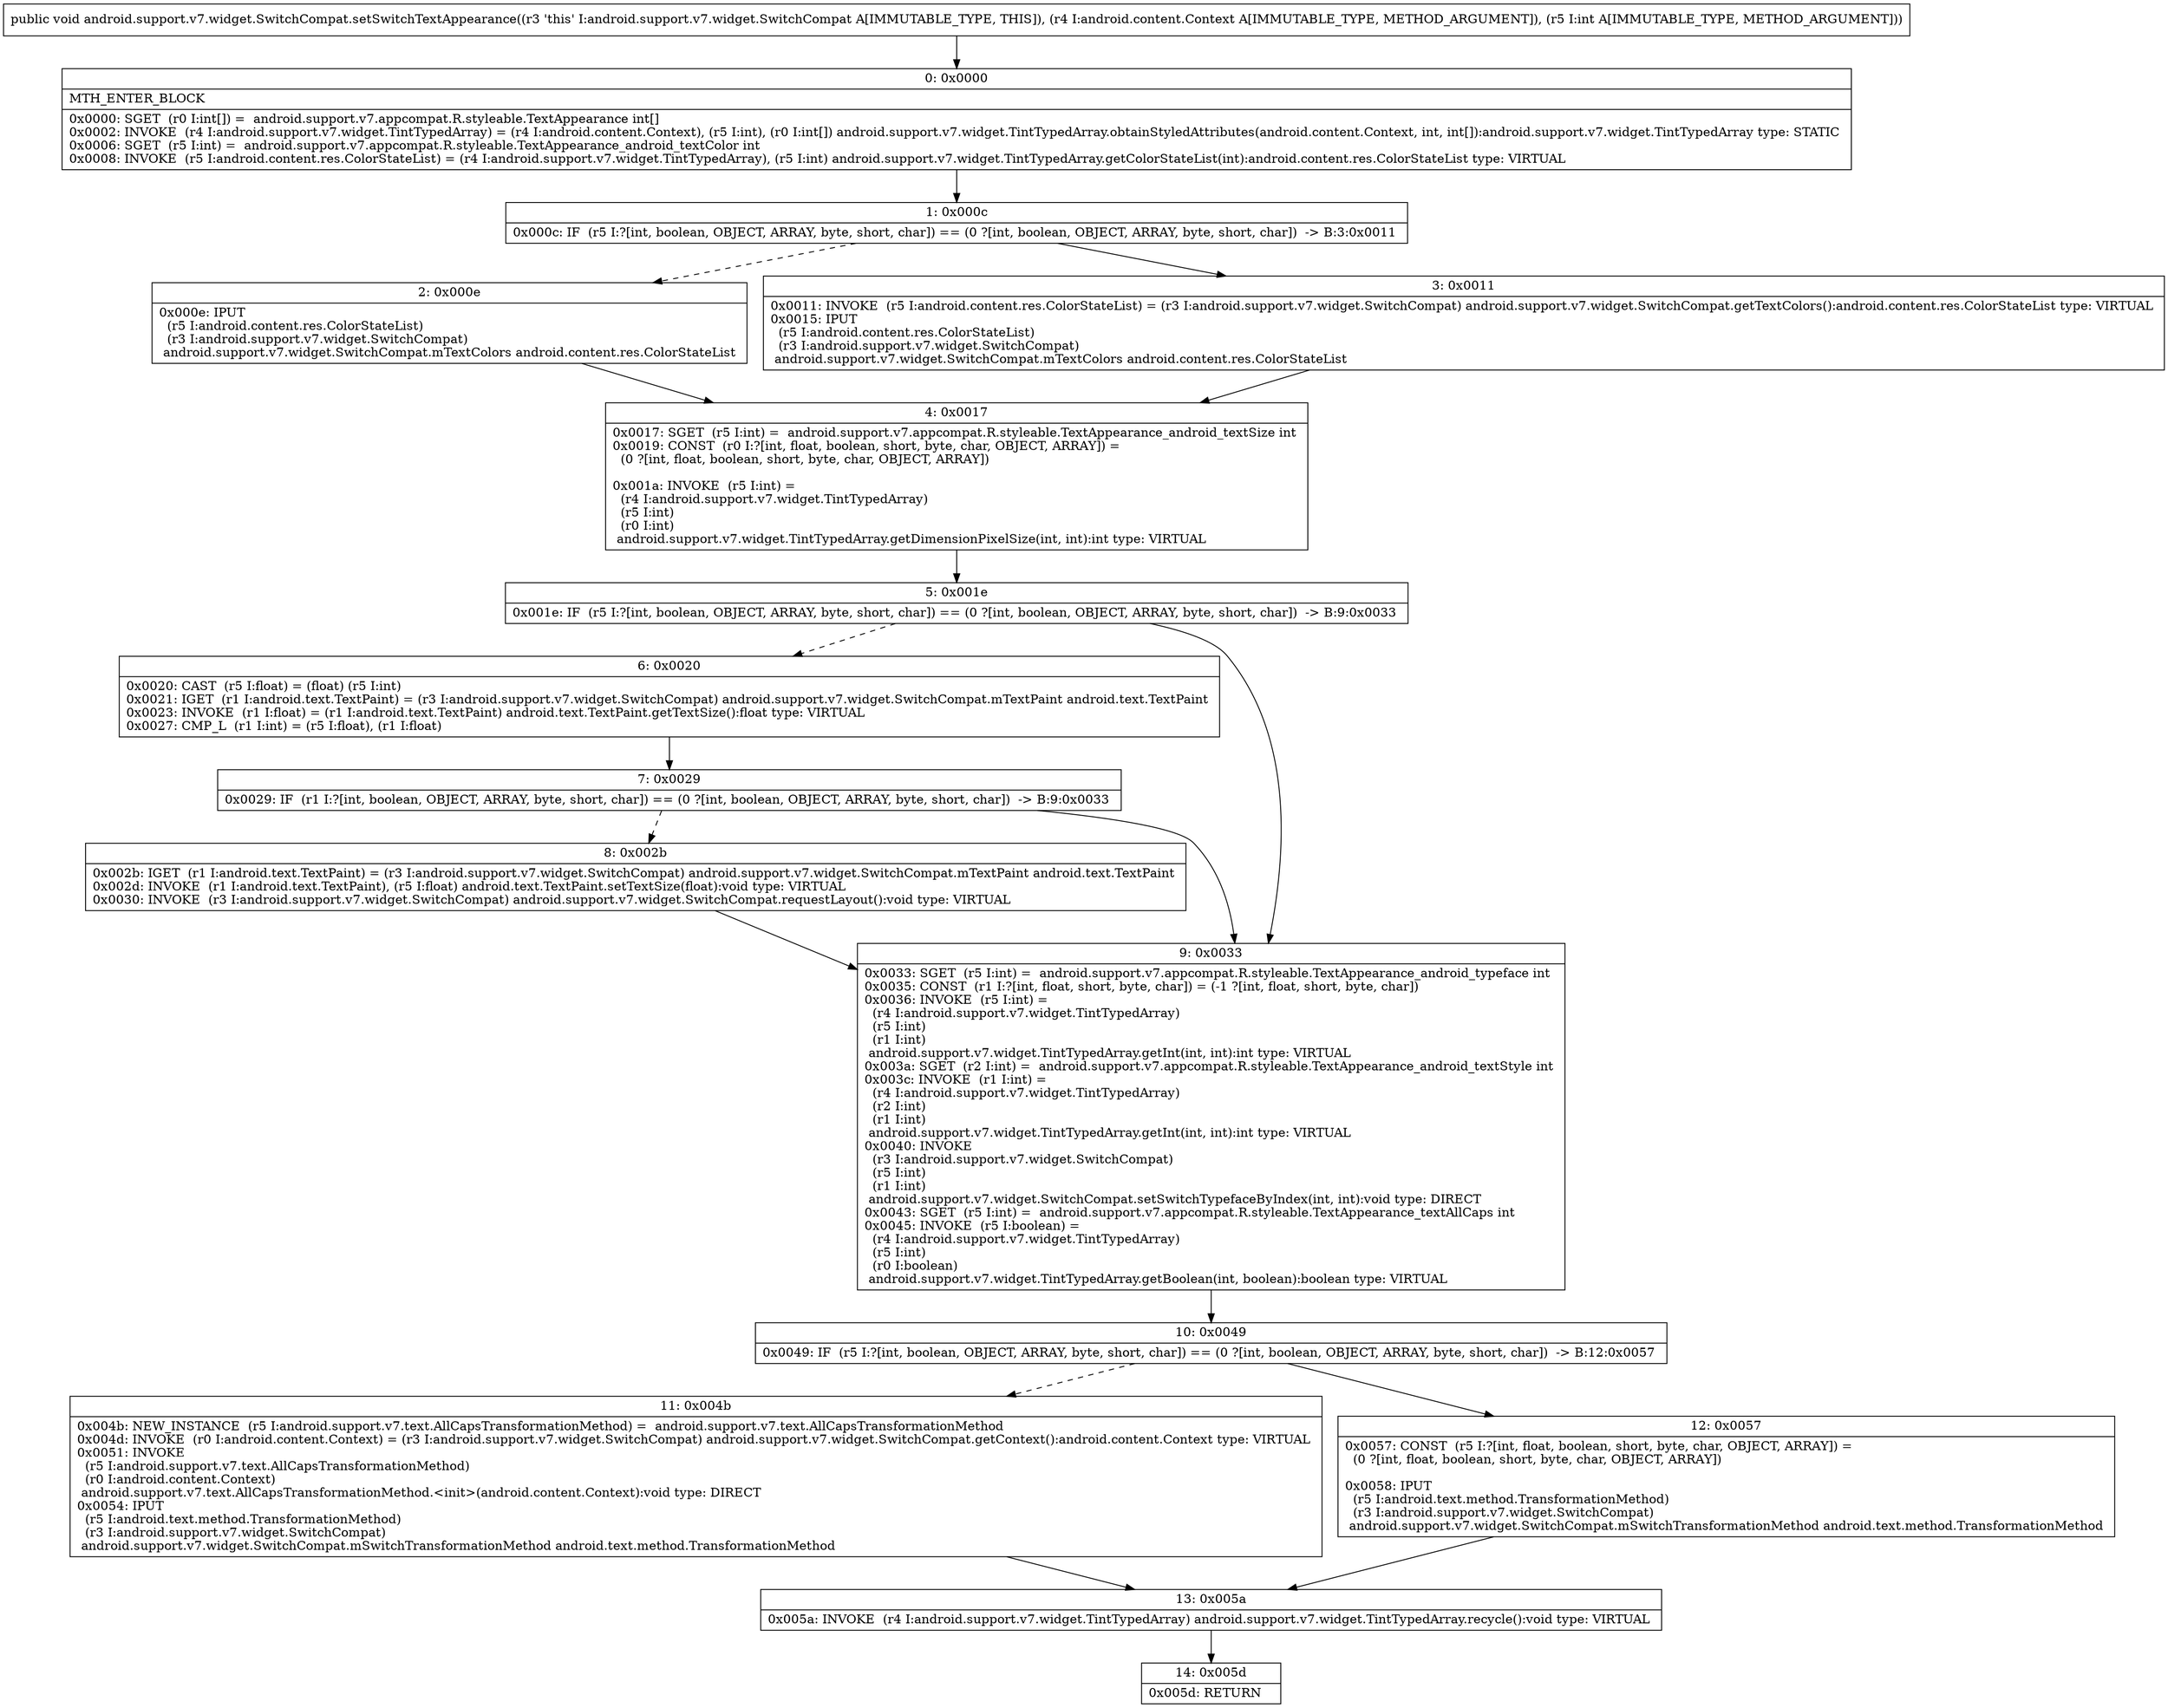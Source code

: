 digraph "CFG forandroid.support.v7.widget.SwitchCompat.setSwitchTextAppearance(Landroid\/content\/Context;I)V" {
Node_0 [shape=record,label="{0\:\ 0x0000|MTH_ENTER_BLOCK\l|0x0000: SGET  (r0 I:int[]) =  android.support.v7.appcompat.R.styleable.TextAppearance int[] \l0x0002: INVOKE  (r4 I:android.support.v7.widget.TintTypedArray) = (r4 I:android.content.Context), (r5 I:int), (r0 I:int[]) android.support.v7.widget.TintTypedArray.obtainStyledAttributes(android.content.Context, int, int[]):android.support.v7.widget.TintTypedArray type: STATIC \l0x0006: SGET  (r5 I:int) =  android.support.v7.appcompat.R.styleable.TextAppearance_android_textColor int \l0x0008: INVOKE  (r5 I:android.content.res.ColorStateList) = (r4 I:android.support.v7.widget.TintTypedArray), (r5 I:int) android.support.v7.widget.TintTypedArray.getColorStateList(int):android.content.res.ColorStateList type: VIRTUAL \l}"];
Node_1 [shape=record,label="{1\:\ 0x000c|0x000c: IF  (r5 I:?[int, boolean, OBJECT, ARRAY, byte, short, char]) == (0 ?[int, boolean, OBJECT, ARRAY, byte, short, char])  \-\> B:3:0x0011 \l}"];
Node_2 [shape=record,label="{2\:\ 0x000e|0x000e: IPUT  \l  (r5 I:android.content.res.ColorStateList)\l  (r3 I:android.support.v7.widget.SwitchCompat)\l android.support.v7.widget.SwitchCompat.mTextColors android.content.res.ColorStateList \l}"];
Node_3 [shape=record,label="{3\:\ 0x0011|0x0011: INVOKE  (r5 I:android.content.res.ColorStateList) = (r3 I:android.support.v7.widget.SwitchCompat) android.support.v7.widget.SwitchCompat.getTextColors():android.content.res.ColorStateList type: VIRTUAL \l0x0015: IPUT  \l  (r5 I:android.content.res.ColorStateList)\l  (r3 I:android.support.v7.widget.SwitchCompat)\l android.support.v7.widget.SwitchCompat.mTextColors android.content.res.ColorStateList \l}"];
Node_4 [shape=record,label="{4\:\ 0x0017|0x0017: SGET  (r5 I:int) =  android.support.v7.appcompat.R.styleable.TextAppearance_android_textSize int \l0x0019: CONST  (r0 I:?[int, float, boolean, short, byte, char, OBJECT, ARRAY]) = \l  (0 ?[int, float, boolean, short, byte, char, OBJECT, ARRAY])\l \l0x001a: INVOKE  (r5 I:int) = \l  (r4 I:android.support.v7.widget.TintTypedArray)\l  (r5 I:int)\l  (r0 I:int)\l android.support.v7.widget.TintTypedArray.getDimensionPixelSize(int, int):int type: VIRTUAL \l}"];
Node_5 [shape=record,label="{5\:\ 0x001e|0x001e: IF  (r5 I:?[int, boolean, OBJECT, ARRAY, byte, short, char]) == (0 ?[int, boolean, OBJECT, ARRAY, byte, short, char])  \-\> B:9:0x0033 \l}"];
Node_6 [shape=record,label="{6\:\ 0x0020|0x0020: CAST  (r5 I:float) = (float) (r5 I:int) \l0x0021: IGET  (r1 I:android.text.TextPaint) = (r3 I:android.support.v7.widget.SwitchCompat) android.support.v7.widget.SwitchCompat.mTextPaint android.text.TextPaint \l0x0023: INVOKE  (r1 I:float) = (r1 I:android.text.TextPaint) android.text.TextPaint.getTextSize():float type: VIRTUAL \l0x0027: CMP_L  (r1 I:int) = (r5 I:float), (r1 I:float) \l}"];
Node_7 [shape=record,label="{7\:\ 0x0029|0x0029: IF  (r1 I:?[int, boolean, OBJECT, ARRAY, byte, short, char]) == (0 ?[int, boolean, OBJECT, ARRAY, byte, short, char])  \-\> B:9:0x0033 \l}"];
Node_8 [shape=record,label="{8\:\ 0x002b|0x002b: IGET  (r1 I:android.text.TextPaint) = (r3 I:android.support.v7.widget.SwitchCompat) android.support.v7.widget.SwitchCompat.mTextPaint android.text.TextPaint \l0x002d: INVOKE  (r1 I:android.text.TextPaint), (r5 I:float) android.text.TextPaint.setTextSize(float):void type: VIRTUAL \l0x0030: INVOKE  (r3 I:android.support.v7.widget.SwitchCompat) android.support.v7.widget.SwitchCompat.requestLayout():void type: VIRTUAL \l}"];
Node_9 [shape=record,label="{9\:\ 0x0033|0x0033: SGET  (r5 I:int) =  android.support.v7.appcompat.R.styleable.TextAppearance_android_typeface int \l0x0035: CONST  (r1 I:?[int, float, short, byte, char]) = (\-1 ?[int, float, short, byte, char]) \l0x0036: INVOKE  (r5 I:int) = \l  (r4 I:android.support.v7.widget.TintTypedArray)\l  (r5 I:int)\l  (r1 I:int)\l android.support.v7.widget.TintTypedArray.getInt(int, int):int type: VIRTUAL \l0x003a: SGET  (r2 I:int) =  android.support.v7.appcompat.R.styleable.TextAppearance_android_textStyle int \l0x003c: INVOKE  (r1 I:int) = \l  (r4 I:android.support.v7.widget.TintTypedArray)\l  (r2 I:int)\l  (r1 I:int)\l android.support.v7.widget.TintTypedArray.getInt(int, int):int type: VIRTUAL \l0x0040: INVOKE  \l  (r3 I:android.support.v7.widget.SwitchCompat)\l  (r5 I:int)\l  (r1 I:int)\l android.support.v7.widget.SwitchCompat.setSwitchTypefaceByIndex(int, int):void type: DIRECT \l0x0043: SGET  (r5 I:int) =  android.support.v7.appcompat.R.styleable.TextAppearance_textAllCaps int \l0x0045: INVOKE  (r5 I:boolean) = \l  (r4 I:android.support.v7.widget.TintTypedArray)\l  (r5 I:int)\l  (r0 I:boolean)\l android.support.v7.widget.TintTypedArray.getBoolean(int, boolean):boolean type: VIRTUAL \l}"];
Node_10 [shape=record,label="{10\:\ 0x0049|0x0049: IF  (r5 I:?[int, boolean, OBJECT, ARRAY, byte, short, char]) == (0 ?[int, boolean, OBJECT, ARRAY, byte, short, char])  \-\> B:12:0x0057 \l}"];
Node_11 [shape=record,label="{11\:\ 0x004b|0x004b: NEW_INSTANCE  (r5 I:android.support.v7.text.AllCapsTransformationMethod) =  android.support.v7.text.AllCapsTransformationMethod \l0x004d: INVOKE  (r0 I:android.content.Context) = (r3 I:android.support.v7.widget.SwitchCompat) android.support.v7.widget.SwitchCompat.getContext():android.content.Context type: VIRTUAL \l0x0051: INVOKE  \l  (r5 I:android.support.v7.text.AllCapsTransformationMethod)\l  (r0 I:android.content.Context)\l android.support.v7.text.AllCapsTransformationMethod.\<init\>(android.content.Context):void type: DIRECT \l0x0054: IPUT  \l  (r5 I:android.text.method.TransformationMethod)\l  (r3 I:android.support.v7.widget.SwitchCompat)\l android.support.v7.widget.SwitchCompat.mSwitchTransformationMethod android.text.method.TransformationMethod \l}"];
Node_12 [shape=record,label="{12\:\ 0x0057|0x0057: CONST  (r5 I:?[int, float, boolean, short, byte, char, OBJECT, ARRAY]) = \l  (0 ?[int, float, boolean, short, byte, char, OBJECT, ARRAY])\l \l0x0058: IPUT  \l  (r5 I:android.text.method.TransformationMethod)\l  (r3 I:android.support.v7.widget.SwitchCompat)\l android.support.v7.widget.SwitchCompat.mSwitchTransformationMethod android.text.method.TransformationMethod \l}"];
Node_13 [shape=record,label="{13\:\ 0x005a|0x005a: INVOKE  (r4 I:android.support.v7.widget.TintTypedArray) android.support.v7.widget.TintTypedArray.recycle():void type: VIRTUAL \l}"];
Node_14 [shape=record,label="{14\:\ 0x005d|0x005d: RETURN   \l}"];
MethodNode[shape=record,label="{public void android.support.v7.widget.SwitchCompat.setSwitchTextAppearance((r3 'this' I:android.support.v7.widget.SwitchCompat A[IMMUTABLE_TYPE, THIS]), (r4 I:android.content.Context A[IMMUTABLE_TYPE, METHOD_ARGUMENT]), (r5 I:int A[IMMUTABLE_TYPE, METHOD_ARGUMENT])) }"];
MethodNode -> Node_0;
Node_0 -> Node_1;
Node_1 -> Node_2[style=dashed];
Node_1 -> Node_3;
Node_2 -> Node_4;
Node_3 -> Node_4;
Node_4 -> Node_5;
Node_5 -> Node_6[style=dashed];
Node_5 -> Node_9;
Node_6 -> Node_7;
Node_7 -> Node_8[style=dashed];
Node_7 -> Node_9;
Node_8 -> Node_9;
Node_9 -> Node_10;
Node_10 -> Node_11[style=dashed];
Node_10 -> Node_12;
Node_11 -> Node_13;
Node_12 -> Node_13;
Node_13 -> Node_14;
}

